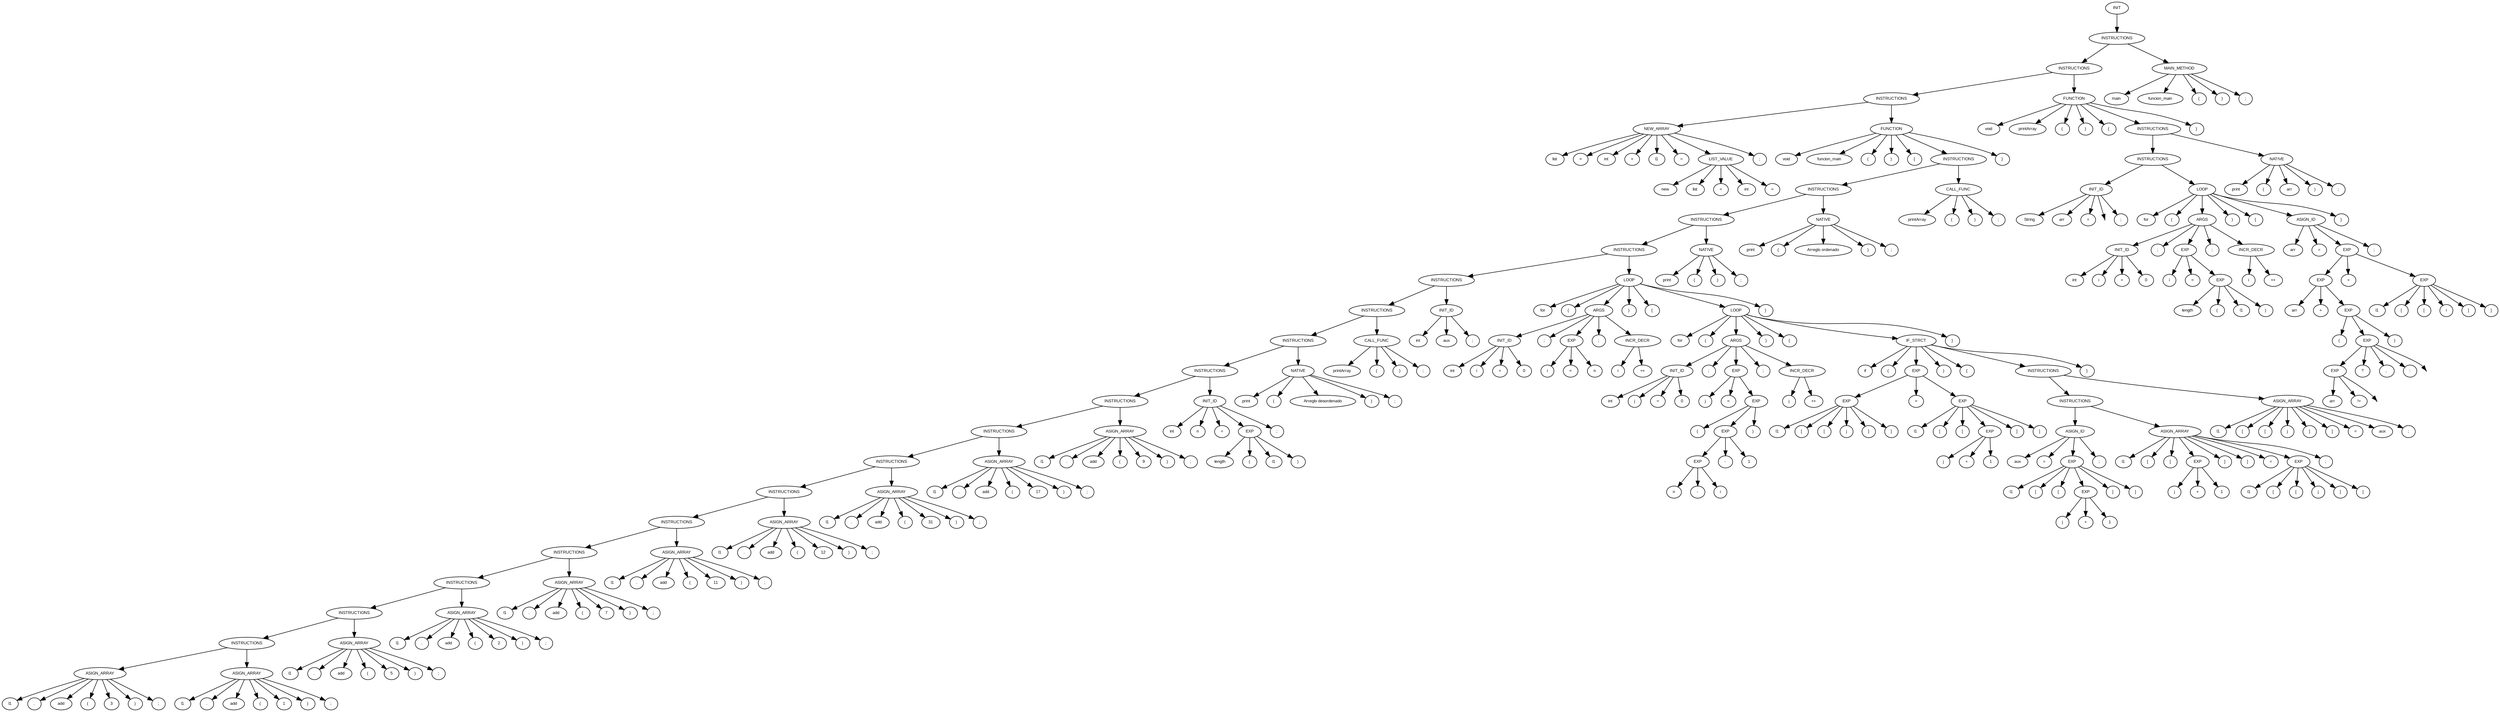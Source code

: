 digraph AFD {
	graph[fontname="Arial" labelloc="t"];
	node[fontname="Arial" fontsize="8" width="0" height="0"];
	edge[fontname="Arial"];
	node_i[label = "INIT"];
	node_i0[label = "INSTRUCTIONS"];
	node_i00[label = "INSTRUCTIONS"];
	node_i000[label = "INSTRUCTIONS"];
	node_i0000[label = "NEW_ARRAY"];
	node_i00000[label = "list"];
	node_i0000 -> node_i00000;
	node_i00001[label = "<"];
	node_i0000 -> node_i00001;
	node_i00002[label = "int"];
	node_i0000 -> node_i00002;
	node_i00003[label = ">"];
	node_i0000 -> node_i00003;
	node_i00004[label = "l1"];
	node_i0000 -> node_i00004;
	node_i00005[label = "="];
	node_i0000 -> node_i00005;
	node_i00006[label = "LIST_VALUE"];
	node_i000060[label = "new"];
	node_i00006 -> node_i000060;
	node_i000061[label = "list"];
	node_i00006 -> node_i000061;
	node_i000062[label = "<"];
	node_i00006 -> node_i000062;
	node_i000063[label = "int"];
	node_i00006 -> node_i000063;
	node_i000064[label = ">"];
	node_i00006 -> node_i000064;
	node_i0000 -> node_i00006;
	node_i00007[label = ";"];
	node_i0000 -> node_i00007;
	node_i000 -> node_i0000;
	node_i0001[label = "FUNCTION"];
	node_i00010[label = "void"];
	node_i0001 -> node_i00010;
	node_i00011[label = "funcion_main"];
	node_i0001 -> node_i00011;
	node_i00012[label = "("];
	node_i0001 -> node_i00012;
	node_i00013[label = ")"];
	node_i0001 -> node_i00013;
	node_i00014[label = "{"];
	node_i0001 -> node_i00014;
	node_i00015[label = "INSTRUCTIONS"];
	node_i000150[label = "INSTRUCTIONS"];
	node_i0001500[label = "INSTRUCTIONS"];
	node_i00015000[label = "INSTRUCTIONS"];
	node_i000150000[label = "INSTRUCTIONS"];
	node_i0001500000[label = "INSTRUCTIONS"];
	node_i00015000000[label = "INSTRUCTIONS"];
	node_i000150000000[label = "INSTRUCTIONS"];
	node_i0001500000000[label = "INSTRUCTIONS"];
	node_i00015000000000[label = "INSTRUCTIONS"];
	node_i000150000000000[label = "INSTRUCTIONS"];
	node_i0001500000000000[label = "INSTRUCTIONS"];
	node_i00015000000000000[label = "INSTRUCTIONS"];
	node_i000150000000000000[label = "INSTRUCTIONS"];
	node_i0001500000000000000[label = "INSTRUCTIONS"];
	node_i00015000000000000000[label = "INSTRUCTIONS"];
	node_i000150000000000000000[label = "INSTRUCTIONS"];
	node_i0001500000000000000000[label = "ASIGN_ARRAY"];
	node_i00015000000000000000000[label = "l1"];
	node_i0001500000000000000000 -> node_i00015000000000000000000;
	node_i00015000000000000000001[label = "."];
	node_i0001500000000000000000 -> node_i00015000000000000000001;
	node_i00015000000000000000002[label = "add"];
	node_i0001500000000000000000 -> node_i00015000000000000000002;
	node_i00015000000000000000003[label = "("];
	node_i0001500000000000000000 -> node_i00015000000000000000003;
	node_i00015000000000000000004[label = "3"];
	node_i0001500000000000000000 -> node_i00015000000000000000004;
	node_i00015000000000000000005[label = ")"];
	node_i0001500000000000000000 -> node_i00015000000000000000005;
	node_i00015000000000000000006[label = ";"];
	node_i0001500000000000000000 -> node_i00015000000000000000006;
	node_i000150000000000000000 -> node_i0001500000000000000000;
	node_i0001500000000000000001[label = "ASIGN_ARRAY"];
	node_i00015000000000000000010[label = "l1"];
	node_i0001500000000000000001 -> node_i00015000000000000000010;
	node_i00015000000000000000011[label = "."];
	node_i0001500000000000000001 -> node_i00015000000000000000011;
	node_i00015000000000000000012[label = "add"];
	node_i0001500000000000000001 -> node_i00015000000000000000012;
	node_i00015000000000000000013[label = "("];
	node_i0001500000000000000001 -> node_i00015000000000000000013;
	node_i00015000000000000000014[label = "1"];
	node_i0001500000000000000001 -> node_i00015000000000000000014;
	node_i00015000000000000000015[label = ")"];
	node_i0001500000000000000001 -> node_i00015000000000000000015;
	node_i00015000000000000000016[label = ";"];
	node_i0001500000000000000001 -> node_i00015000000000000000016;
	node_i000150000000000000000 -> node_i0001500000000000000001;
	node_i00015000000000000000 -> node_i000150000000000000000;
	node_i000150000000000000001[label = "ASIGN_ARRAY"];
	node_i0001500000000000000010[label = "l1"];
	node_i000150000000000000001 -> node_i0001500000000000000010;
	node_i0001500000000000000011[label = "."];
	node_i000150000000000000001 -> node_i0001500000000000000011;
	node_i0001500000000000000012[label = "add"];
	node_i000150000000000000001 -> node_i0001500000000000000012;
	node_i0001500000000000000013[label = "("];
	node_i000150000000000000001 -> node_i0001500000000000000013;
	node_i0001500000000000000014[label = "5"];
	node_i000150000000000000001 -> node_i0001500000000000000014;
	node_i0001500000000000000015[label = ")"];
	node_i000150000000000000001 -> node_i0001500000000000000015;
	node_i0001500000000000000016[label = ";"];
	node_i000150000000000000001 -> node_i0001500000000000000016;
	node_i00015000000000000000 -> node_i000150000000000000001;
	node_i0001500000000000000 -> node_i00015000000000000000;
	node_i00015000000000000001[label = "ASIGN_ARRAY"];
	node_i000150000000000000010[label = "l1"];
	node_i00015000000000000001 -> node_i000150000000000000010;
	node_i000150000000000000011[label = "."];
	node_i00015000000000000001 -> node_i000150000000000000011;
	node_i000150000000000000012[label = "add"];
	node_i00015000000000000001 -> node_i000150000000000000012;
	node_i000150000000000000013[label = "("];
	node_i00015000000000000001 -> node_i000150000000000000013;
	node_i000150000000000000014[label = "2"];
	node_i00015000000000000001 -> node_i000150000000000000014;
	node_i000150000000000000015[label = ")"];
	node_i00015000000000000001 -> node_i000150000000000000015;
	node_i000150000000000000016[label = ";"];
	node_i00015000000000000001 -> node_i000150000000000000016;
	node_i0001500000000000000 -> node_i00015000000000000001;
	node_i000150000000000000 -> node_i0001500000000000000;
	node_i0001500000000000001[label = "ASIGN_ARRAY"];
	node_i00015000000000000010[label = "l1"];
	node_i0001500000000000001 -> node_i00015000000000000010;
	node_i00015000000000000011[label = "."];
	node_i0001500000000000001 -> node_i00015000000000000011;
	node_i00015000000000000012[label = "add"];
	node_i0001500000000000001 -> node_i00015000000000000012;
	node_i00015000000000000013[label = "("];
	node_i0001500000000000001 -> node_i00015000000000000013;
	node_i00015000000000000014[label = "7"];
	node_i0001500000000000001 -> node_i00015000000000000014;
	node_i00015000000000000015[label = ")"];
	node_i0001500000000000001 -> node_i00015000000000000015;
	node_i00015000000000000016[label = ";"];
	node_i0001500000000000001 -> node_i00015000000000000016;
	node_i000150000000000000 -> node_i0001500000000000001;
	node_i00015000000000000 -> node_i000150000000000000;
	node_i000150000000000001[label = "ASIGN_ARRAY"];
	node_i0001500000000000010[label = "l1"];
	node_i000150000000000001 -> node_i0001500000000000010;
	node_i0001500000000000011[label = "."];
	node_i000150000000000001 -> node_i0001500000000000011;
	node_i0001500000000000012[label = "add"];
	node_i000150000000000001 -> node_i0001500000000000012;
	node_i0001500000000000013[label = "("];
	node_i000150000000000001 -> node_i0001500000000000013;
	node_i0001500000000000014[label = "11"];
	node_i000150000000000001 -> node_i0001500000000000014;
	node_i0001500000000000015[label = ")"];
	node_i000150000000000001 -> node_i0001500000000000015;
	node_i0001500000000000016[label = ";"];
	node_i000150000000000001 -> node_i0001500000000000016;
	node_i00015000000000000 -> node_i000150000000000001;
	node_i0001500000000000 -> node_i00015000000000000;
	node_i00015000000000001[label = "ASIGN_ARRAY"];
	node_i000150000000000010[label = "l1"];
	node_i00015000000000001 -> node_i000150000000000010;
	node_i000150000000000011[label = "."];
	node_i00015000000000001 -> node_i000150000000000011;
	node_i000150000000000012[label = "add"];
	node_i00015000000000001 -> node_i000150000000000012;
	node_i000150000000000013[label = "("];
	node_i00015000000000001 -> node_i000150000000000013;
	node_i000150000000000014[label = "12"];
	node_i00015000000000001 -> node_i000150000000000014;
	node_i000150000000000015[label = ")"];
	node_i00015000000000001 -> node_i000150000000000015;
	node_i000150000000000016[label = ";"];
	node_i00015000000000001 -> node_i000150000000000016;
	node_i0001500000000000 -> node_i00015000000000001;
	node_i000150000000000 -> node_i0001500000000000;
	node_i0001500000000001[label = "ASIGN_ARRAY"];
	node_i00015000000000010[label = "l1"];
	node_i0001500000000001 -> node_i00015000000000010;
	node_i00015000000000011[label = "."];
	node_i0001500000000001 -> node_i00015000000000011;
	node_i00015000000000012[label = "add"];
	node_i0001500000000001 -> node_i00015000000000012;
	node_i00015000000000013[label = "("];
	node_i0001500000000001 -> node_i00015000000000013;
	node_i00015000000000014[label = "31"];
	node_i0001500000000001 -> node_i00015000000000014;
	node_i00015000000000015[label = ")"];
	node_i0001500000000001 -> node_i00015000000000015;
	node_i00015000000000016[label = ";"];
	node_i0001500000000001 -> node_i00015000000000016;
	node_i000150000000000 -> node_i0001500000000001;
	node_i00015000000000 -> node_i000150000000000;
	node_i000150000000001[label = "ASIGN_ARRAY"];
	node_i0001500000000010[label = "l1"];
	node_i000150000000001 -> node_i0001500000000010;
	node_i0001500000000011[label = "."];
	node_i000150000000001 -> node_i0001500000000011;
	node_i0001500000000012[label = "add"];
	node_i000150000000001 -> node_i0001500000000012;
	node_i0001500000000013[label = "("];
	node_i000150000000001 -> node_i0001500000000013;
	node_i0001500000000014[label = "17"];
	node_i000150000000001 -> node_i0001500000000014;
	node_i0001500000000015[label = ")"];
	node_i000150000000001 -> node_i0001500000000015;
	node_i0001500000000016[label = ";"];
	node_i000150000000001 -> node_i0001500000000016;
	node_i00015000000000 -> node_i000150000000001;
	node_i0001500000000 -> node_i00015000000000;
	node_i00015000000001[label = "ASIGN_ARRAY"];
	node_i000150000000010[label = "l1"];
	node_i00015000000001 -> node_i000150000000010;
	node_i000150000000011[label = "."];
	node_i00015000000001 -> node_i000150000000011;
	node_i000150000000012[label = "add"];
	node_i00015000000001 -> node_i000150000000012;
	node_i000150000000013[label = "("];
	node_i00015000000001 -> node_i000150000000013;
	node_i000150000000014[label = "9"];
	node_i00015000000001 -> node_i000150000000014;
	node_i000150000000015[label = ")"];
	node_i00015000000001 -> node_i000150000000015;
	node_i000150000000016[label = ";"];
	node_i00015000000001 -> node_i000150000000016;
	node_i0001500000000 -> node_i00015000000001;
	node_i000150000000 -> node_i0001500000000;
	node_i0001500000001[label = "INIT_ID"];
	node_i00015000000010[label = "int"];
	node_i0001500000001 -> node_i00015000000010;
	node_i00015000000011[label = "n"];
	node_i0001500000001 -> node_i00015000000011;
	node_i00015000000012[label = "="];
	node_i0001500000001 -> node_i00015000000012;
	node_i00015000000013[label = "EXP"];
	node_i000150000000130[label = "length"];
	node_i00015000000013 -> node_i000150000000130;
	node_i000150000000131[label = "("];
	node_i00015000000013 -> node_i000150000000131;
	node_i000150000000132[label = "l1"];
	node_i00015000000013 -> node_i000150000000132;
	node_i000150000000133[label = ")"];
	node_i00015000000013 -> node_i000150000000133;
	node_i0001500000001 -> node_i00015000000013;
	node_i00015000000014[label = ";"];
	node_i0001500000001 -> node_i00015000000014;
	node_i000150000000 -> node_i0001500000001;
	node_i00015000000 -> node_i000150000000;
	node_i000150000001[label = "NATIVE"];
	node_i0001500000010[label = "print"];
	node_i000150000001 -> node_i0001500000010;
	node_i0001500000011[label = "("];
	node_i000150000001 -> node_i0001500000011;
	node_i0001500000012[label = "Arreglo desordenado"];
	node_i000150000001 -> node_i0001500000012;
	node_i0001500000013[label = ")"];
	node_i000150000001 -> node_i0001500000013;
	node_i0001500000014[label = ";"];
	node_i000150000001 -> node_i0001500000014;
	node_i00015000000 -> node_i000150000001;
	node_i0001500000 -> node_i00015000000;
	node_i00015000001[label = "CALL_FUNC"];
	node_i000150000010[label = "printArray"];
	node_i00015000001 -> node_i000150000010;
	node_i000150000011[label = "("];
	node_i00015000001 -> node_i000150000011;
	node_i000150000012[label = ")"];
	node_i00015000001 -> node_i000150000012;
	node_i000150000013[label = ";"];
	node_i00015000001 -> node_i000150000013;
	node_i0001500000 -> node_i00015000001;
	node_i000150000 -> node_i0001500000;
	node_i0001500001[label = "INIT_ID"];
	node_i00015000010[label = "int"];
	node_i0001500001 -> node_i00015000010;
	node_i00015000011[label = "aux"];
	node_i0001500001 -> node_i00015000011;
	node_i00015000012[label = ";"];
	node_i0001500001 -> node_i00015000012;
	node_i000150000 -> node_i0001500001;
	node_i00015000 -> node_i000150000;
	node_i000150001[label = "LOOP"];
	node_i0001500010[label = "for"];
	node_i000150001 -> node_i0001500010;
	node_i0001500011[label = "("];
	node_i000150001 -> node_i0001500011;
	node_i0001500012[label = "ARGS"];
	node_i00015000120[label = "INIT_ID"];
	node_i000150001200[label = "int"];
	node_i00015000120 -> node_i000150001200;
	node_i000150001201[label = "i"];
	node_i00015000120 -> node_i000150001201;
	node_i000150001202[label = "="];
	node_i00015000120 -> node_i000150001202;
	node_i000150001203[label = "0"];
	node_i00015000120 -> node_i000150001203;
	node_i0001500012 -> node_i00015000120;
	node_i00015000121[label = ";"];
	node_i0001500012 -> node_i00015000121;
	node_i00015000122[label = "EXP"];
	node_i000150001220[label = "i"];
	node_i00015000122 -> node_i000150001220;
	node_i000150001221[label = "<"];
	node_i00015000122 -> node_i000150001221;
	node_i000150001222[label = "n"];
	node_i00015000122 -> node_i000150001222;
	node_i0001500012 -> node_i00015000122;
	node_i00015000123[label = ";"];
	node_i0001500012 -> node_i00015000123;
	node_i00015000124[label = "INCR_DECR"];
	node_i000150001240[label = "i"];
	node_i00015000124 -> node_i000150001240;
	node_i000150001241[label = "++"];
	node_i00015000124 -> node_i000150001241;
	node_i0001500012 -> node_i00015000124;
	node_i000150001 -> node_i0001500012;
	node_i0001500013[label = ")"];
	node_i000150001 -> node_i0001500013;
	node_i0001500014[label = "{"];
	node_i000150001 -> node_i0001500014;
	node_i0001500015[label = "LOOP"];
	node_i00015000150[label = "for"];
	node_i0001500015 -> node_i00015000150;
	node_i00015000151[label = "("];
	node_i0001500015 -> node_i00015000151;
	node_i00015000152[label = "ARGS"];
	node_i000150001520[label = "INIT_ID"];
	node_i0001500015200[label = "int"];
	node_i000150001520 -> node_i0001500015200;
	node_i0001500015201[label = "j"];
	node_i000150001520 -> node_i0001500015201;
	node_i0001500015202[label = "="];
	node_i000150001520 -> node_i0001500015202;
	node_i0001500015203[label = "0"];
	node_i000150001520 -> node_i0001500015203;
	node_i00015000152 -> node_i000150001520;
	node_i000150001521[label = ";"];
	node_i00015000152 -> node_i000150001521;
	node_i000150001522[label = "EXP"];
	node_i0001500015220[label = "j"];
	node_i000150001522 -> node_i0001500015220;
	node_i0001500015221[label = "<"];
	node_i000150001522 -> node_i0001500015221;
	node_i0001500015222[label = "EXP"];
	node_i00015000152220[label = "("];
	node_i0001500015222 -> node_i00015000152220;
	node_i00015000152221[label = "EXP"];
	node_i000150001522210[label = "EXP"];
	node_i0001500015222100[label = "n"];
	node_i000150001522210 -> node_i0001500015222100;
	node_i0001500015222101[label = "-"];
	node_i000150001522210 -> node_i0001500015222101;
	node_i0001500015222102[label = "i"];
	node_i000150001522210 -> node_i0001500015222102;
	node_i00015000152221 -> node_i000150001522210;
	node_i000150001522211[label = "-"];
	node_i00015000152221 -> node_i000150001522211;
	node_i000150001522212[label = "1"];
	node_i00015000152221 -> node_i000150001522212;
	node_i0001500015222 -> node_i00015000152221;
	node_i00015000152222[label = ")"];
	node_i0001500015222 -> node_i00015000152222;
	node_i000150001522 -> node_i0001500015222;
	node_i00015000152 -> node_i000150001522;
	node_i000150001523[label = ";"];
	node_i00015000152 -> node_i000150001523;
	node_i000150001524[label = "INCR_DECR"];
	node_i0001500015240[label = "j"];
	node_i000150001524 -> node_i0001500015240;
	node_i0001500015241[label = "++"];
	node_i000150001524 -> node_i0001500015241;
	node_i00015000152 -> node_i000150001524;
	node_i0001500015 -> node_i00015000152;
	node_i00015000153[label = ")"];
	node_i0001500015 -> node_i00015000153;
	node_i00015000154[label = "{"];
	node_i0001500015 -> node_i00015000154;
	node_i00015000155[label = "IF_STRCT"];
	node_i000150001550[label = "if"];
	node_i00015000155 -> node_i000150001550;
	node_i000150001551[label = "("];
	node_i00015000155 -> node_i000150001551;
	node_i000150001552[label = "EXP"];
	node_i0001500015520[label = "EXP"];
	node_i00015000155200[label = "l1"];
	node_i0001500015520 -> node_i00015000155200;
	node_i00015000155201[label = "["];
	node_i0001500015520 -> node_i00015000155201;
	node_i00015000155202[label = "["];
	node_i0001500015520 -> node_i00015000155202;
	node_i00015000155203[label = "j"];
	node_i0001500015520 -> node_i00015000155203;
	node_i00015000155204[label = "]"];
	node_i0001500015520 -> node_i00015000155204;
	node_i00015000155205[label = "]"];
	node_i0001500015520 -> node_i00015000155205;
	node_i000150001552 -> node_i0001500015520;
	node_i0001500015521[label = ">"];
	node_i000150001552 -> node_i0001500015521;
	node_i0001500015522[label = "EXP"];
	node_i00015000155220[label = "l1"];
	node_i0001500015522 -> node_i00015000155220;
	node_i00015000155221[label = "["];
	node_i0001500015522 -> node_i00015000155221;
	node_i00015000155222[label = "["];
	node_i0001500015522 -> node_i00015000155222;
	node_i00015000155223[label = "EXP"];
	node_i000150001552230[label = "j"];
	node_i00015000155223 -> node_i000150001552230;
	node_i000150001552231[label = "+"];
	node_i00015000155223 -> node_i000150001552231;
	node_i000150001552232[label = "1"];
	node_i00015000155223 -> node_i000150001552232;
	node_i0001500015522 -> node_i00015000155223;
	node_i00015000155224[label = "]"];
	node_i0001500015522 -> node_i00015000155224;
	node_i00015000155225[label = "]"];
	node_i0001500015522 -> node_i00015000155225;
	node_i000150001552 -> node_i0001500015522;
	node_i00015000155 -> node_i000150001552;
	node_i000150001553[label = ")"];
	node_i00015000155 -> node_i000150001553;
	node_i000150001554[label = "{"];
	node_i00015000155 -> node_i000150001554;
	node_i000150001555[label = "INSTRUCTIONS"];
	node_i0001500015550[label = "INSTRUCTIONS"];
	node_i00015000155500[label = "ASIGN_ID"];
	node_i000150001555000[label = "aux"];
	node_i00015000155500 -> node_i000150001555000;
	node_i000150001555001[label = "="];
	node_i00015000155500 -> node_i000150001555001;
	node_i000150001555002[label = "EXP"];
	node_i0001500015550020[label = "l1"];
	node_i000150001555002 -> node_i0001500015550020;
	node_i0001500015550021[label = "["];
	node_i000150001555002 -> node_i0001500015550021;
	node_i0001500015550022[label = "["];
	node_i000150001555002 -> node_i0001500015550022;
	node_i0001500015550023[label = "EXP"];
	node_i00015000155500230[label = "j"];
	node_i0001500015550023 -> node_i00015000155500230;
	node_i00015000155500231[label = "+"];
	node_i0001500015550023 -> node_i00015000155500231;
	node_i00015000155500232[label = "1"];
	node_i0001500015550023 -> node_i00015000155500232;
	node_i000150001555002 -> node_i0001500015550023;
	node_i0001500015550024[label = "]"];
	node_i000150001555002 -> node_i0001500015550024;
	node_i0001500015550025[label = "]"];
	node_i000150001555002 -> node_i0001500015550025;
	node_i00015000155500 -> node_i000150001555002;
	node_i000150001555003[label = ";"];
	node_i00015000155500 -> node_i000150001555003;
	node_i0001500015550 -> node_i00015000155500;
	node_i00015000155501[label = "ASIGN_ARRAY"];
	node_i000150001555010[label = "l1"];
	node_i00015000155501 -> node_i000150001555010;
	node_i000150001555011[label = "["];
	node_i00015000155501 -> node_i000150001555011;
	node_i000150001555012[label = "["];
	node_i00015000155501 -> node_i000150001555012;
	node_i000150001555013[label = "EXP"];
	node_i0001500015550130[label = "j"];
	node_i000150001555013 -> node_i0001500015550130;
	node_i0001500015550131[label = "+"];
	node_i000150001555013 -> node_i0001500015550131;
	node_i0001500015550132[label = "1"];
	node_i000150001555013 -> node_i0001500015550132;
	node_i00015000155501 -> node_i000150001555013;
	node_i000150001555014[label = "]"];
	node_i00015000155501 -> node_i000150001555014;
	node_i000150001555015[label = "]"];
	node_i00015000155501 -> node_i000150001555015;
	node_i000150001555016[label = "="];
	node_i00015000155501 -> node_i000150001555016;
	node_i000150001555017[label = "EXP"];
	node_i0001500015550170[label = "l1"];
	node_i000150001555017 -> node_i0001500015550170;
	node_i0001500015550171[label = "["];
	node_i000150001555017 -> node_i0001500015550171;
	node_i0001500015550172[label = "["];
	node_i000150001555017 -> node_i0001500015550172;
	node_i0001500015550173[label = "j"];
	node_i000150001555017 -> node_i0001500015550173;
	node_i0001500015550174[label = "]"];
	node_i000150001555017 -> node_i0001500015550174;
	node_i0001500015550175[label = "]"];
	node_i000150001555017 -> node_i0001500015550175;
	node_i00015000155501 -> node_i000150001555017;
	node_i000150001555018[label = ";"];
	node_i00015000155501 -> node_i000150001555018;
	node_i0001500015550 -> node_i00015000155501;
	node_i000150001555 -> node_i0001500015550;
	node_i0001500015551[label = "ASIGN_ARRAY"];
	node_i00015000155510[label = "l1"];
	node_i0001500015551 -> node_i00015000155510;
	node_i00015000155511[label = "["];
	node_i0001500015551 -> node_i00015000155511;
	node_i00015000155512[label = "["];
	node_i0001500015551 -> node_i00015000155512;
	node_i00015000155513[label = "j"];
	node_i0001500015551 -> node_i00015000155513;
	node_i00015000155514[label = "]"];
	node_i0001500015551 -> node_i00015000155514;
	node_i00015000155515[label = "]"];
	node_i0001500015551 -> node_i00015000155515;
	node_i00015000155516[label = "="];
	node_i0001500015551 -> node_i00015000155516;
	node_i00015000155517[label = "aux"];
	node_i0001500015551 -> node_i00015000155517;
	node_i00015000155518[label = ";"];
	node_i0001500015551 -> node_i00015000155518;
	node_i000150001555 -> node_i0001500015551;
	node_i00015000155 -> node_i000150001555;
	node_i000150001556[label = "}"];
	node_i00015000155 -> node_i000150001556;
	node_i0001500015 -> node_i00015000155;
	node_i00015000156[label = "}"];
	node_i0001500015 -> node_i00015000156;
	node_i000150001 -> node_i0001500015;
	node_i0001500016[label = "}"];
	node_i000150001 -> node_i0001500016;
	node_i00015000 -> node_i000150001;
	node_i0001500 -> node_i00015000;
	node_i00015001[label = "NATIVE"];
	node_i000150010[label = "print"];
	node_i00015001 -> node_i000150010;
	node_i000150011[label = "("];
	node_i00015001 -> node_i000150011;
	node_i000150012[label = ")"];
	node_i00015001 -> node_i000150012;
	node_i000150013[label = ";"];
	node_i00015001 -> node_i000150013;
	node_i0001500 -> node_i00015001;
	node_i000150 -> node_i0001500;
	node_i0001501[label = "NATIVE"];
	node_i00015010[label = "print"];
	node_i0001501 -> node_i00015010;
	node_i00015011[label = "("];
	node_i0001501 -> node_i00015011;
	node_i00015012[label = "Arreglo ordenado"];
	node_i0001501 -> node_i00015012;
	node_i00015013[label = ")"];
	node_i0001501 -> node_i00015013;
	node_i00015014[label = ";"];
	node_i0001501 -> node_i00015014;
	node_i000150 -> node_i0001501;
	node_i00015 -> node_i000150;
	node_i000151[label = "CALL_FUNC"];
	node_i0001510[label = "printArray"];
	node_i000151 -> node_i0001510;
	node_i0001511[label = "("];
	node_i000151 -> node_i0001511;
	node_i0001512[label = ")"];
	node_i000151 -> node_i0001512;
	node_i0001513[label = ";"];
	node_i000151 -> node_i0001513;
	node_i00015 -> node_i000151;
	node_i0001 -> node_i00015;
	node_i00016[label = "}"];
	node_i0001 -> node_i00016;
	node_i000 -> node_i0001;
	node_i00 -> node_i000;
	node_i001[label = "FUNCTION"];
	node_i0010[label = "void"];
	node_i001 -> node_i0010;
	node_i0011[label = "printArray"];
	node_i001 -> node_i0011;
	node_i0012[label = "("];
	node_i001 -> node_i0012;
	node_i0013[label = ")"];
	node_i001 -> node_i0013;
	node_i0014[label = "{"];
	node_i001 -> node_i0014;
	node_i0015[label = "INSTRUCTIONS"];
	node_i00150[label = "INSTRUCTIONS"];
	node_i001500[label = "INIT_ID"];
	node_i0015000[label = "String"];
	node_i001500 -> node_i0015000;
	node_i0015001[label = "arr"];
	node_i001500 -> node_i0015001;
	node_i0015002[label = "="];
	node_i001500 -> node_i0015002;
	node_i0015003[label = ""];
	node_i001500 -> node_i0015003;
	node_i0015004[label = ";"];
	node_i001500 -> node_i0015004;
	node_i00150 -> node_i001500;
	node_i001501[label = "LOOP"];
	node_i0015010[label = "for"];
	node_i001501 -> node_i0015010;
	node_i0015011[label = "("];
	node_i001501 -> node_i0015011;
	node_i0015012[label = "ARGS"];
	node_i00150120[label = "INIT_ID"];
	node_i001501200[label = "int"];
	node_i00150120 -> node_i001501200;
	node_i001501201[label = "i"];
	node_i00150120 -> node_i001501201;
	node_i001501202[label = "="];
	node_i00150120 -> node_i001501202;
	node_i001501203[label = "0"];
	node_i00150120 -> node_i001501203;
	node_i0015012 -> node_i00150120;
	node_i00150121[label = ";"];
	node_i0015012 -> node_i00150121;
	node_i00150122[label = "EXP"];
	node_i001501220[label = "i"];
	node_i00150122 -> node_i001501220;
	node_i001501221[label = "<"];
	node_i00150122 -> node_i001501221;
	node_i001501222[label = "EXP"];
	node_i0015012220[label = "length"];
	node_i001501222 -> node_i0015012220;
	node_i0015012221[label = "("];
	node_i001501222 -> node_i0015012221;
	node_i0015012222[label = "l1"];
	node_i001501222 -> node_i0015012222;
	node_i0015012223[label = ")"];
	node_i001501222 -> node_i0015012223;
	node_i00150122 -> node_i001501222;
	node_i0015012 -> node_i00150122;
	node_i00150123[label = ";"];
	node_i0015012 -> node_i00150123;
	node_i00150124[label = "INCR_DECR"];
	node_i001501240[label = "i"];
	node_i00150124 -> node_i001501240;
	node_i001501241[label = "++"];
	node_i00150124 -> node_i001501241;
	node_i0015012 -> node_i00150124;
	node_i001501 -> node_i0015012;
	node_i0015013[label = ")"];
	node_i001501 -> node_i0015013;
	node_i0015014[label = "{"];
	node_i001501 -> node_i0015014;
	node_i0015015[label = "ASIGN_ID"];
	node_i00150150[label = "arr"];
	node_i0015015 -> node_i00150150;
	node_i00150151[label = "="];
	node_i0015015 -> node_i00150151;
	node_i00150152[label = "EXP"];
	node_i001501520[label = "EXP"];
	node_i0015015200[label = "arr"];
	node_i001501520 -> node_i0015015200;
	node_i0015015201[label = "+"];
	node_i001501520 -> node_i0015015201;
	node_i0015015202[label = "EXP"];
	node_i00150152020[label = "("];
	node_i0015015202 -> node_i00150152020;
	node_i00150152021[label = "EXP"];
	node_i001501520210[label = "EXP"];
	node_i0015015202100[label = "arr"];
	node_i001501520210 -> node_i0015015202100;
	node_i0015015202101[label = "!="];
	node_i001501520210 -> node_i0015015202101;
	node_i0015015202102[label = ""];
	node_i001501520210 -> node_i0015015202102;
	node_i00150152021 -> node_i001501520210;
	node_i001501520211[label = "?"];
	node_i00150152021 -> node_i001501520211;
	node_i001501520212[label = ", "];
	node_i00150152021 -> node_i001501520212;
	node_i001501520213[label = ":"];
	node_i00150152021 -> node_i001501520213;
	node_i001501520214[label = ""];
	node_i00150152021 -> node_i001501520214;
	node_i0015015202 -> node_i00150152021;
	node_i00150152022[label = ")"];
	node_i0015015202 -> node_i00150152022;
	node_i001501520 -> node_i0015015202;
	node_i00150152 -> node_i001501520;
	node_i001501521[label = "+"];
	node_i00150152 -> node_i001501521;
	node_i001501522[label = "EXP"];
	node_i0015015220[label = "l1"];
	node_i001501522 -> node_i0015015220;
	node_i0015015221[label = "["];
	node_i001501522 -> node_i0015015221;
	node_i0015015222[label = "["];
	node_i001501522 -> node_i0015015222;
	node_i0015015223[label = "i"];
	node_i001501522 -> node_i0015015223;
	node_i0015015224[label = "]"];
	node_i001501522 -> node_i0015015224;
	node_i0015015225[label = "]"];
	node_i001501522 -> node_i0015015225;
	node_i00150152 -> node_i001501522;
	node_i0015015 -> node_i00150152;
	node_i00150153[label = ";"];
	node_i0015015 -> node_i00150153;
	node_i001501 -> node_i0015015;
	node_i0015016[label = "}"];
	node_i001501 -> node_i0015016;
	node_i00150 -> node_i001501;
	node_i0015 -> node_i00150;
	node_i00151[label = "NATIVE"];
	node_i001510[label = "print"];
	node_i00151 -> node_i001510;
	node_i001511[label = "("];
	node_i00151 -> node_i001511;
	node_i001512[label = "arr"];
	node_i00151 -> node_i001512;
	node_i001513[label = ")"];
	node_i00151 -> node_i001513;
	node_i001514[label = ";"];
	node_i00151 -> node_i001514;
	node_i0015 -> node_i00151;
	node_i001 -> node_i0015;
	node_i0016[label = "}"];
	node_i001 -> node_i0016;
	node_i00 -> node_i001;
	node_i0 -> node_i00;
	node_i01[label = "MAIN_METHOD"];
	node_i010[label = "main"];
	node_i01 -> node_i010;
	node_i011[label = "funcion_main"];
	node_i01 -> node_i011;
	node_i012[label = "("];
	node_i01 -> node_i012;
	node_i013[label = ")"];
	node_i01 -> node_i013;
	node_i014[label = ";"];
	node_i01 -> node_i014;
	node_i0 -> node_i01;
	node_i -> node_i0;
}
